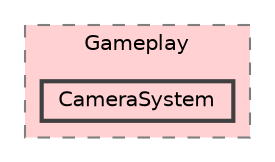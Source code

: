 digraph "C:/Users/PC/Documents/GitHub/Witch-Pack/WitchPack/Assets/Scripts/Gameplay/CameraSystem"
{
 // LATEX_PDF_SIZE
  bgcolor="transparent";
  edge [fontname=Helvetica,fontsize=10,labelfontname=Helvetica,labelfontsize=10];
  node [fontname=Helvetica,fontsize=10,shape=box,height=0.2,width=0.4];
  compound=true
  subgraph clusterdir_a1eac335a0516011d8f6ee932ceb0b11 {
    graph [ bgcolor="#ffd1d2", pencolor="grey50", label="Gameplay", fontname=Helvetica,fontsize=10 style="filled,dashed", URL="dir_a1eac335a0516011d8f6ee932ceb0b11.html",tooltip=""]
  dir_9c741e010a9780fbcd882c8df35d27b2 [label="CameraSystem", fillcolor="#ffd1d2", color="grey25", style="filled,bold", URL="dir_9c741e010a9780fbcd882c8df35d27b2.html",tooltip=""];
  }
}
